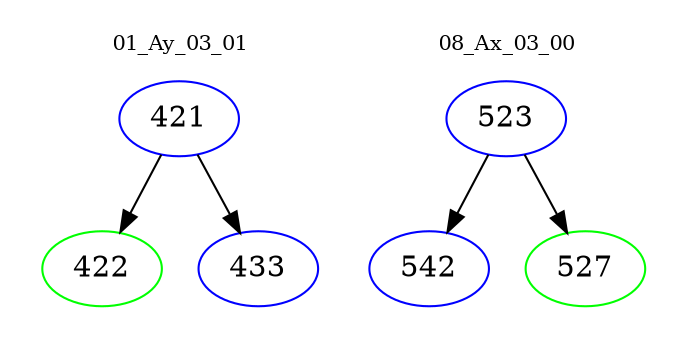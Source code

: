 digraph{
subgraph cluster_0 {
color = white
label = "01_Ay_03_01";
fontsize=10;
T0_421 [label="421", color="blue"]
T0_421 -> T0_422 [color="black"]
T0_422 [label="422", color="green"]
T0_421 -> T0_433 [color="black"]
T0_433 [label="433", color="blue"]
}
subgraph cluster_1 {
color = white
label = "08_Ax_03_00";
fontsize=10;
T1_523 [label="523", color="blue"]
T1_523 -> T1_542 [color="black"]
T1_542 [label="542", color="blue"]
T1_523 -> T1_527 [color="black"]
T1_527 [label="527", color="green"]
}
}
